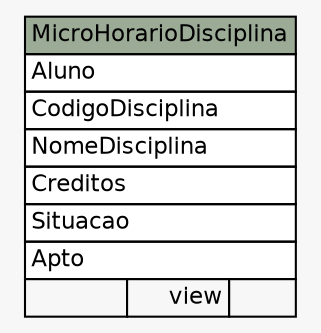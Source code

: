 // dot 2.36.0 on Linux 3.13.0-24-generic
// SchemaSpy rev 590
digraph "MicroHorarioDisciplina" {
  graph [
    rankdir="RL"
    bgcolor="#f7f7f7"
    nodesep="0.18"
    ranksep="0.46"
    fontname="Helvetica"
    fontsize="11"
  ];
  node [
    fontname="Helvetica"
    fontsize="11"
    shape="plaintext"
  ];
  edge [
    arrowsize="0.8"
  ];
  "MicroHorarioDisciplina" [
    label=<
    <TABLE BORDER="0" CELLBORDER="1" CELLSPACING="0" BGCOLOR="#ffffff">
      <TR><TD COLSPAN="3" BGCOLOR="#9bab96" ALIGN="CENTER">MicroHorarioDisciplina</TD></TR>
      <TR><TD PORT="Aluno" COLSPAN="3" ALIGN="LEFT">Aluno</TD></TR>
      <TR><TD PORT="CodigoDisciplina" COLSPAN="3" ALIGN="LEFT">CodigoDisciplina</TD></TR>
      <TR><TD PORT="NomeDisciplina" COLSPAN="3" ALIGN="LEFT">NomeDisciplina</TD></TR>
      <TR><TD PORT="Creditos" COLSPAN="3" ALIGN="LEFT">Creditos</TD></TR>
      <TR><TD PORT="Situacao" COLSPAN="3" ALIGN="LEFT">Situacao</TD></TR>
      <TR><TD PORT="Apto" COLSPAN="3" ALIGN="LEFT">Apto</TD></TR>
      <TR><TD ALIGN="LEFT" BGCOLOR="#f7f7f7">  </TD><TD ALIGN="RIGHT" BGCOLOR="#f7f7f7">view</TD><TD ALIGN="RIGHT" BGCOLOR="#f7f7f7">  </TD></TR>
    </TABLE>>
    URL="tables/MicroHorarioDisciplina.html"
    tooltip="MicroHorarioDisciplina"
  ];
}
